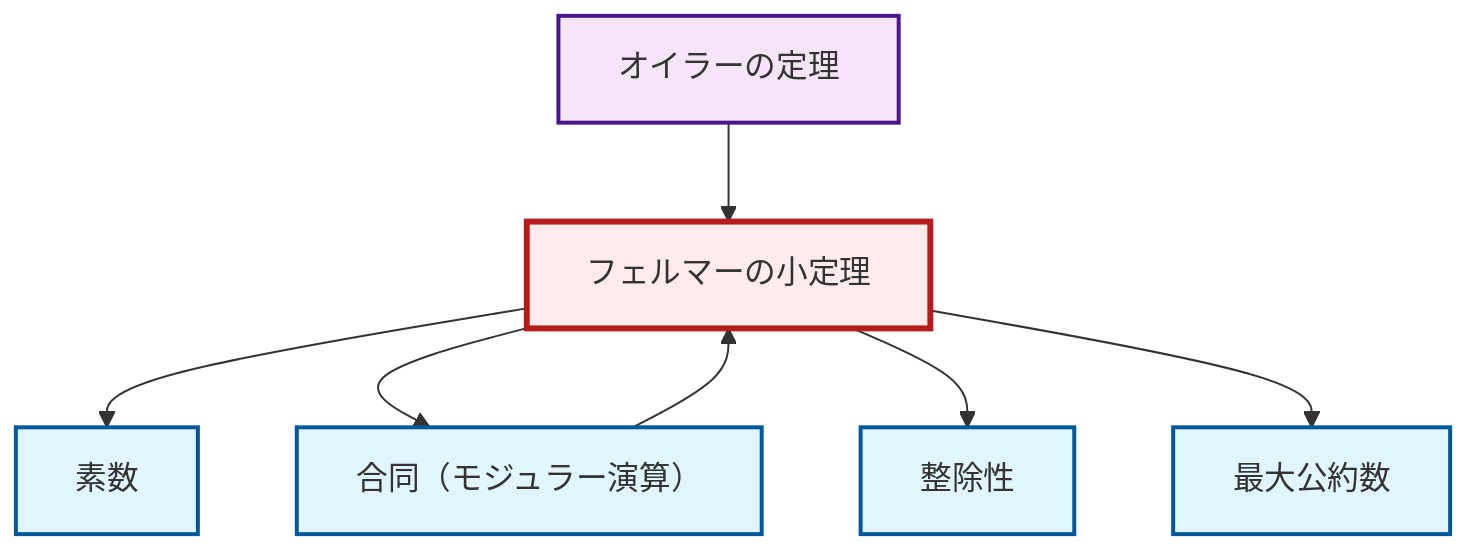 graph TD
    classDef definition fill:#e1f5fe,stroke:#01579b,stroke-width:2px
    classDef theorem fill:#f3e5f5,stroke:#4a148c,stroke-width:2px
    classDef axiom fill:#fff3e0,stroke:#e65100,stroke-width:2px
    classDef example fill:#e8f5e9,stroke:#1b5e20,stroke-width:2px
    classDef current fill:#ffebee,stroke:#b71c1c,stroke-width:3px
    thm-fermat-little["フェルマーの小定理"]:::theorem
    def-gcd["最大公約数"]:::definition
    def-divisibility["整除性"]:::definition
    thm-euler["オイラーの定理"]:::theorem
    def-prime["素数"]:::definition
    def-congruence["合同（モジュラー演算）"]:::definition
    thm-fermat-little --> def-prime
    thm-fermat-little --> def-congruence
    thm-euler --> thm-fermat-little
    def-congruence --> thm-fermat-little
    thm-fermat-little --> def-divisibility
    thm-fermat-little --> def-gcd
    class thm-fermat-little current